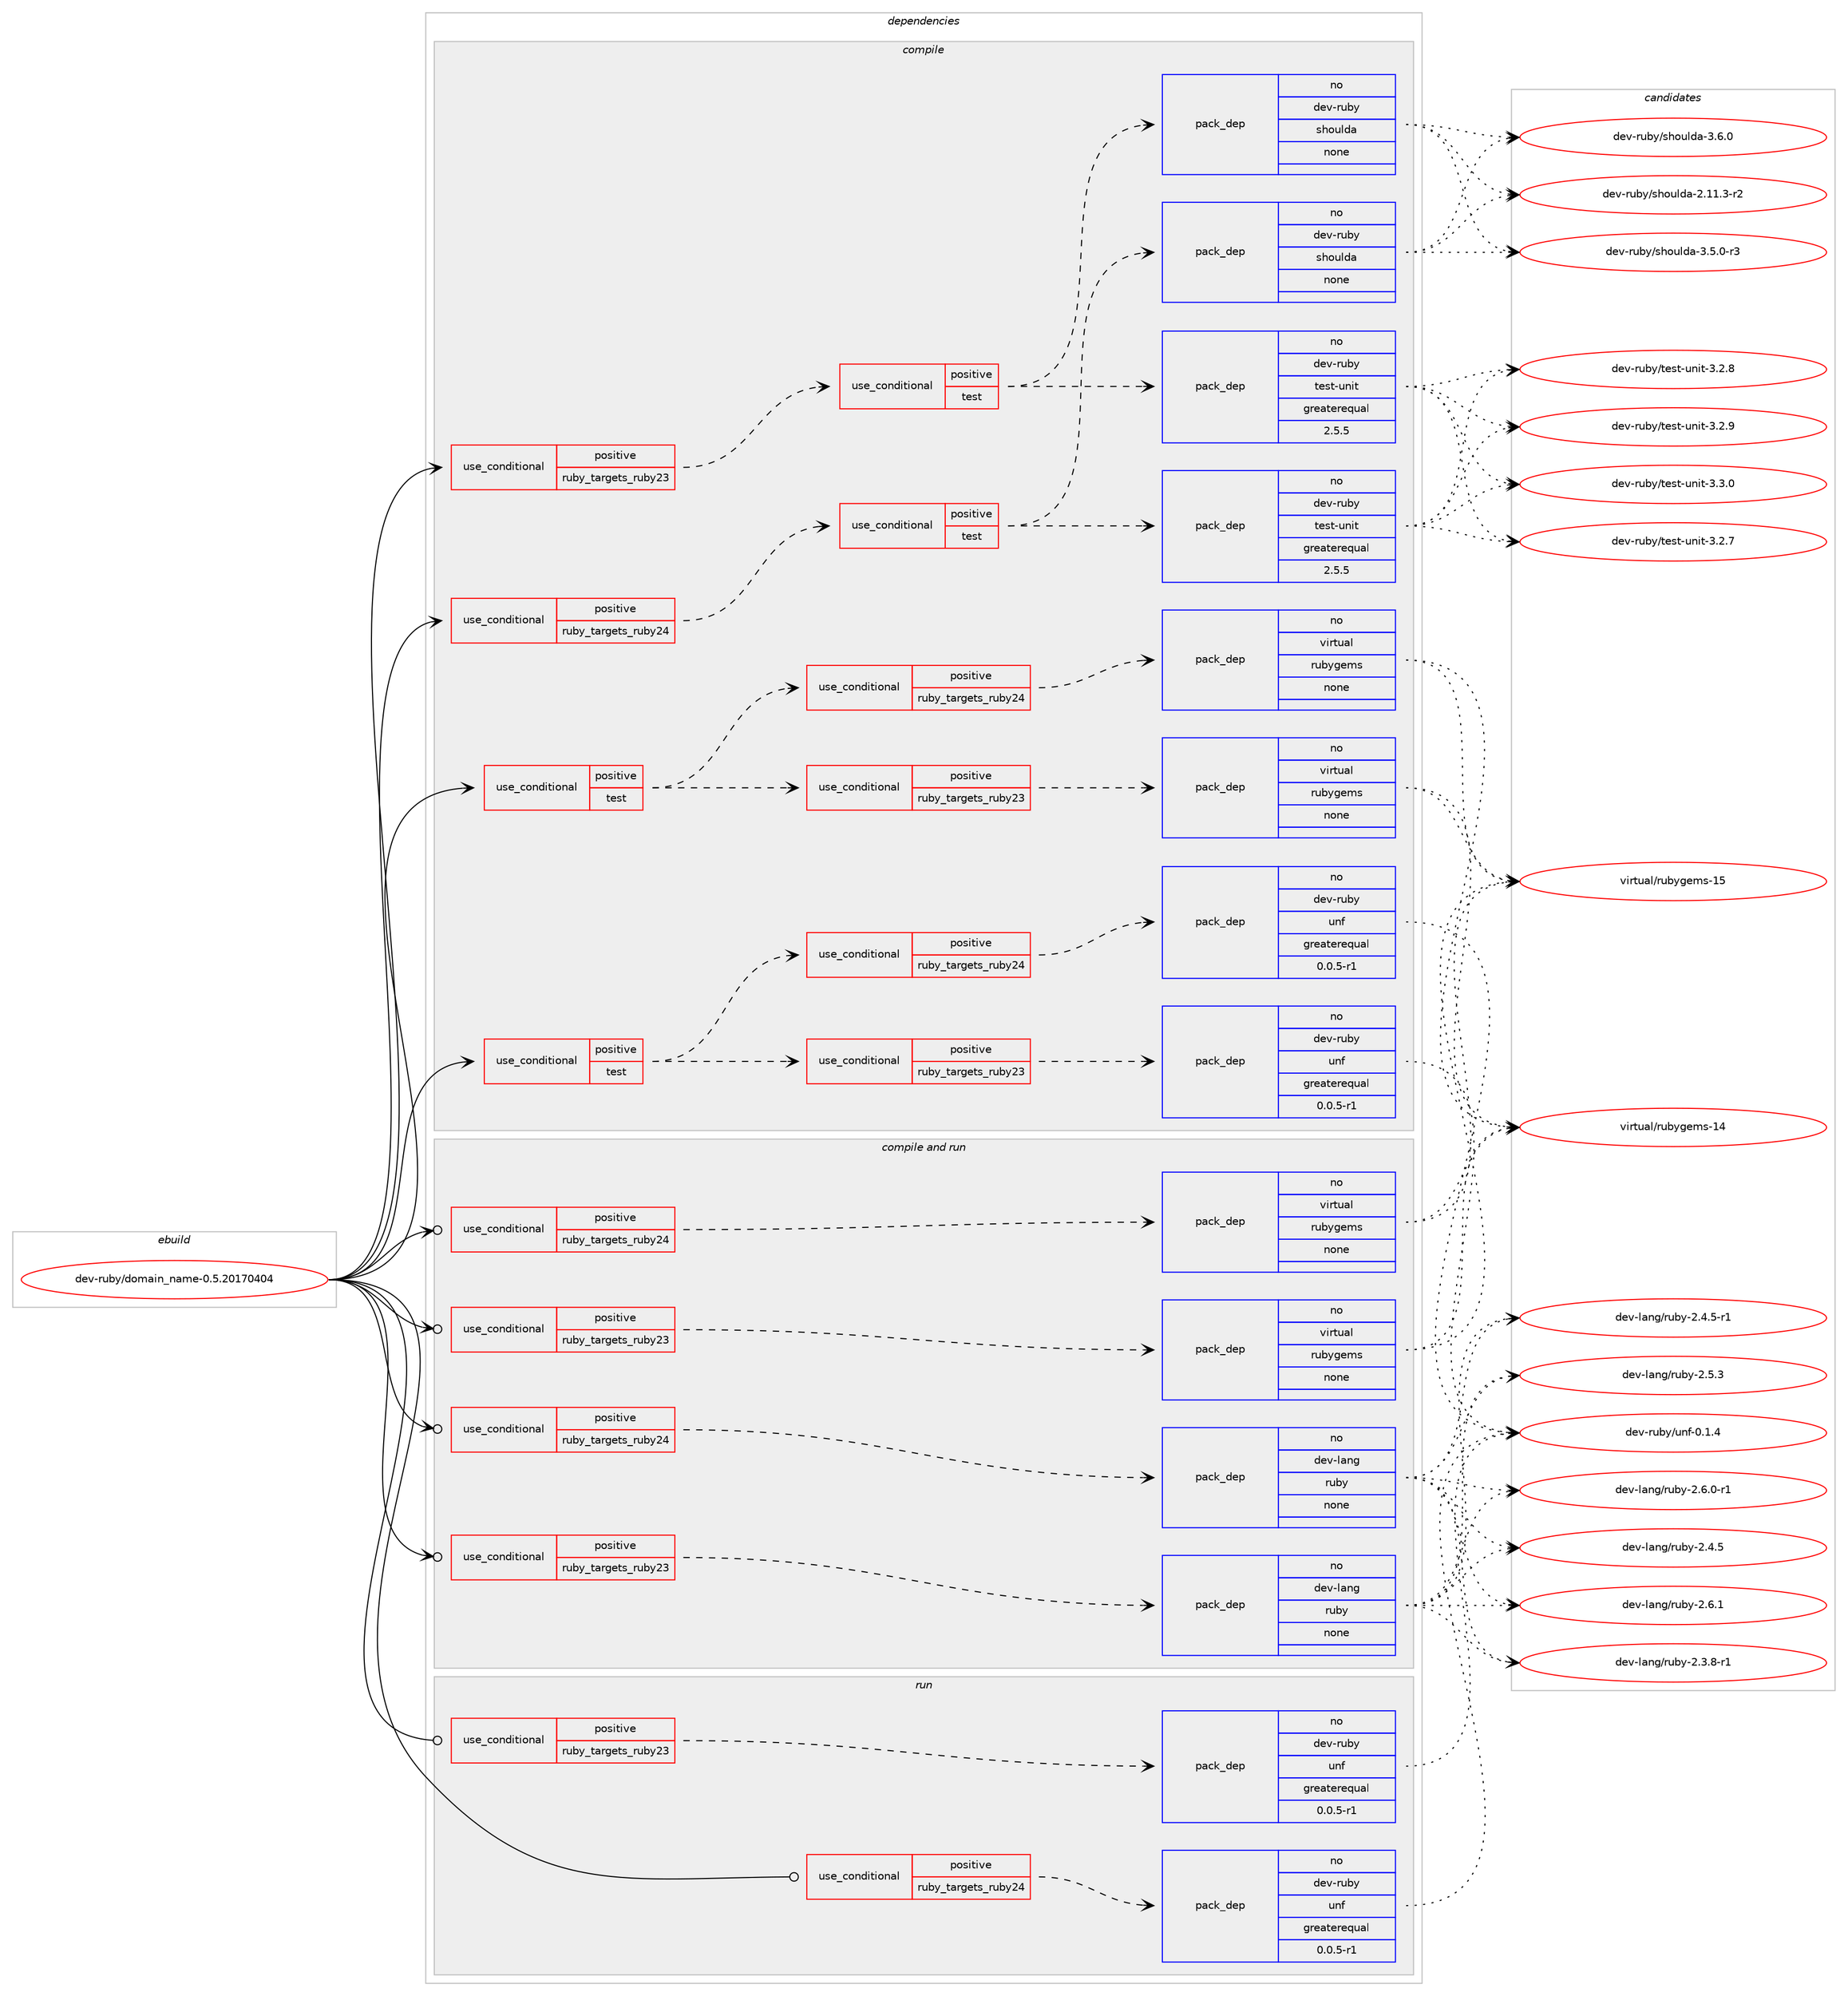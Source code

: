 digraph prolog {

# *************
# Graph options
# *************

newrank=true;
concentrate=true;
compound=true;
graph [rankdir=LR,fontname=Helvetica,fontsize=10,ranksep=1.5];#, ranksep=2.5, nodesep=0.2];
edge  [arrowhead=vee];
node  [fontname=Helvetica,fontsize=10];

# **********
# The ebuild
# **********

subgraph cluster_leftcol {
color=gray;
rank=same;
label=<<i>ebuild</i>>;
id [label="dev-ruby/domain_name-0.5.20170404", color=red, width=4, href="../dev-ruby/domain_name-0.5.20170404.svg"];
}

# ****************
# The dependencies
# ****************

subgraph cluster_midcol {
color=gray;
label=<<i>dependencies</i>>;
subgraph cluster_compile {
fillcolor="#eeeeee";
style=filled;
label=<<i>compile</i>>;
subgraph cond398466 {
dependency1490765 [label=<<TABLE BORDER="0" CELLBORDER="1" CELLSPACING="0" CELLPADDING="4"><TR><TD ROWSPAN="3" CELLPADDING="10">use_conditional</TD></TR><TR><TD>positive</TD></TR><TR><TD>ruby_targets_ruby23</TD></TR></TABLE>>, shape=none, color=red];
subgraph cond398467 {
dependency1490766 [label=<<TABLE BORDER="0" CELLBORDER="1" CELLSPACING="0" CELLPADDING="4"><TR><TD ROWSPAN="3" CELLPADDING="10">use_conditional</TD></TR><TR><TD>positive</TD></TR><TR><TD>test</TD></TR></TABLE>>, shape=none, color=red];
subgraph pack1068855 {
dependency1490767 [label=<<TABLE BORDER="0" CELLBORDER="1" CELLSPACING="0" CELLPADDING="4" WIDTH="220"><TR><TD ROWSPAN="6" CELLPADDING="30">pack_dep</TD></TR><TR><TD WIDTH="110">no</TD></TR><TR><TD>dev-ruby</TD></TR><TR><TD>test-unit</TD></TR><TR><TD>greaterequal</TD></TR><TR><TD>2.5.5</TD></TR></TABLE>>, shape=none, color=blue];
}
dependency1490766:e -> dependency1490767:w [weight=20,style="dashed",arrowhead="vee"];
subgraph pack1068856 {
dependency1490768 [label=<<TABLE BORDER="0" CELLBORDER="1" CELLSPACING="0" CELLPADDING="4" WIDTH="220"><TR><TD ROWSPAN="6" CELLPADDING="30">pack_dep</TD></TR><TR><TD WIDTH="110">no</TD></TR><TR><TD>dev-ruby</TD></TR><TR><TD>shoulda</TD></TR><TR><TD>none</TD></TR><TR><TD></TD></TR></TABLE>>, shape=none, color=blue];
}
dependency1490766:e -> dependency1490768:w [weight=20,style="dashed",arrowhead="vee"];
}
dependency1490765:e -> dependency1490766:w [weight=20,style="dashed",arrowhead="vee"];
}
id:e -> dependency1490765:w [weight=20,style="solid",arrowhead="vee"];
subgraph cond398468 {
dependency1490769 [label=<<TABLE BORDER="0" CELLBORDER="1" CELLSPACING="0" CELLPADDING="4"><TR><TD ROWSPAN="3" CELLPADDING="10">use_conditional</TD></TR><TR><TD>positive</TD></TR><TR><TD>ruby_targets_ruby24</TD></TR></TABLE>>, shape=none, color=red];
subgraph cond398469 {
dependency1490770 [label=<<TABLE BORDER="0" CELLBORDER="1" CELLSPACING="0" CELLPADDING="4"><TR><TD ROWSPAN="3" CELLPADDING="10">use_conditional</TD></TR><TR><TD>positive</TD></TR><TR><TD>test</TD></TR></TABLE>>, shape=none, color=red];
subgraph pack1068857 {
dependency1490771 [label=<<TABLE BORDER="0" CELLBORDER="1" CELLSPACING="0" CELLPADDING="4" WIDTH="220"><TR><TD ROWSPAN="6" CELLPADDING="30">pack_dep</TD></TR><TR><TD WIDTH="110">no</TD></TR><TR><TD>dev-ruby</TD></TR><TR><TD>test-unit</TD></TR><TR><TD>greaterequal</TD></TR><TR><TD>2.5.5</TD></TR></TABLE>>, shape=none, color=blue];
}
dependency1490770:e -> dependency1490771:w [weight=20,style="dashed",arrowhead="vee"];
subgraph pack1068858 {
dependency1490772 [label=<<TABLE BORDER="0" CELLBORDER="1" CELLSPACING="0" CELLPADDING="4" WIDTH="220"><TR><TD ROWSPAN="6" CELLPADDING="30">pack_dep</TD></TR><TR><TD WIDTH="110">no</TD></TR><TR><TD>dev-ruby</TD></TR><TR><TD>shoulda</TD></TR><TR><TD>none</TD></TR><TR><TD></TD></TR></TABLE>>, shape=none, color=blue];
}
dependency1490770:e -> dependency1490772:w [weight=20,style="dashed",arrowhead="vee"];
}
dependency1490769:e -> dependency1490770:w [weight=20,style="dashed",arrowhead="vee"];
}
id:e -> dependency1490769:w [weight=20,style="solid",arrowhead="vee"];
subgraph cond398470 {
dependency1490773 [label=<<TABLE BORDER="0" CELLBORDER="1" CELLSPACING="0" CELLPADDING="4"><TR><TD ROWSPAN="3" CELLPADDING="10">use_conditional</TD></TR><TR><TD>positive</TD></TR><TR><TD>test</TD></TR></TABLE>>, shape=none, color=red];
subgraph cond398471 {
dependency1490774 [label=<<TABLE BORDER="0" CELLBORDER="1" CELLSPACING="0" CELLPADDING="4"><TR><TD ROWSPAN="3" CELLPADDING="10">use_conditional</TD></TR><TR><TD>positive</TD></TR><TR><TD>ruby_targets_ruby23</TD></TR></TABLE>>, shape=none, color=red];
subgraph pack1068859 {
dependency1490775 [label=<<TABLE BORDER="0" CELLBORDER="1" CELLSPACING="0" CELLPADDING="4" WIDTH="220"><TR><TD ROWSPAN="6" CELLPADDING="30">pack_dep</TD></TR><TR><TD WIDTH="110">no</TD></TR><TR><TD>dev-ruby</TD></TR><TR><TD>unf</TD></TR><TR><TD>greaterequal</TD></TR><TR><TD>0.0.5-r1</TD></TR></TABLE>>, shape=none, color=blue];
}
dependency1490774:e -> dependency1490775:w [weight=20,style="dashed",arrowhead="vee"];
}
dependency1490773:e -> dependency1490774:w [weight=20,style="dashed",arrowhead="vee"];
subgraph cond398472 {
dependency1490776 [label=<<TABLE BORDER="0" CELLBORDER="1" CELLSPACING="0" CELLPADDING="4"><TR><TD ROWSPAN="3" CELLPADDING="10">use_conditional</TD></TR><TR><TD>positive</TD></TR><TR><TD>ruby_targets_ruby24</TD></TR></TABLE>>, shape=none, color=red];
subgraph pack1068860 {
dependency1490777 [label=<<TABLE BORDER="0" CELLBORDER="1" CELLSPACING="0" CELLPADDING="4" WIDTH="220"><TR><TD ROWSPAN="6" CELLPADDING="30">pack_dep</TD></TR><TR><TD WIDTH="110">no</TD></TR><TR><TD>dev-ruby</TD></TR><TR><TD>unf</TD></TR><TR><TD>greaterequal</TD></TR><TR><TD>0.0.5-r1</TD></TR></TABLE>>, shape=none, color=blue];
}
dependency1490776:e -> dependency1490777:w [weight=20,style="dashed",arrowhead="vee"];
}
dependency1490773:e -> dependency1490776:w [weight=20,style="dashed",arrowhead="vee"];
}
id:e -> dependency1490773:w [weight=20,style="solid",arrowhead="vee"];
subgraph cond398473 {
dependency1490778 [label=<<TABLE BORDER="0" CELLBORDER="1" CELLSPACING="0" CELLPADDING="4"><TR><TD ROWSPAN="3" CELLPADDING="10">use_conditional</TD></TR><TR><TD>positive</TD></TR><TR><TD>test</TD></TR></TABLE>>, shape=none, color=red];
subgraph cond398474 {
dependency1490779 [label=<<TABLE BORDER="0" CELLBORDER="1" CELLSPACING="0" CELLPADDING="4"><TR><TD ROWSPAN="3" CELLPADDING="10">use_conditional</TD></TR><TR><TD>positive</TD></TR><TR><TD>ruby_targets_ruby23</TD></TR></TABLE>>, shape=none, color=red];
subgraph pack1068861 {
dependency1490780 [label=<<TABLE BORDER="0" CELLBORDER="1" CELLSPACING="0" CELLPADDING="4" WIDTH="220"><TR><TD ROWSPAN="6" CELLPADDING="30">pack_dep</TD></TR><TR><TD WIDTH="110">no</TD></TR><TR><TD>virtual</TD></TR><TR><TD>rubygems</TD></TR><TR><TD>none</TD></TR><TR><TD></TD></TR></TABLE>>, shape=none, color=blue];
}
dependency1490779:e -> dependency1490780:w [weight=20,style="dashed",arrowhead="vee"];
}
dependency1490778:e -> dependency1490779:w [weight=20,style="dashed",arrowhead="vee"];
subgraph cond398475 {
dependency1490781 [label=<<TABLE BORDER="0" CELLBORDER="1" CELLSPACING="0" CELLPADDING="4"><TR><TD ROWSPAN="3" CELLPADDING="10">use_conditional</TD></TR><TR><TD>positive</TD></TR><TR><TD>ruby_targets_ruby24</TD></TR></TABLE>>, shape=none, color=red];
subgraph pack1068862 {
dependency1490782 [label=<<TABLE BORDER="0" CELLBORDER="1" CELLSPACING="0" CELLPADDING="4" WIDTH="220"><TR><TD ROWSPAN="6" CELLPADDING="30">pack_dep</TD></TR><TR><TD WIDTH="110">no</TD></TR><TR><TD>virtual</TD></TR><TR><TD>rubygems</TD></TR><TR><TD>none</TD></TR><TR><TD></TD></TR></TABLE>>, shape=none, color=blue];
}
dependency1490781:e -> dependency1490782:w [weight=20,style="dashed",arrowhead="vee"];
}
dependency1490778:e -> dependency1490781:w [weight=20,style="dashed",arrowhead="vee"];
}
id:e -> dependency1490778:w [weight=20,style="solid",arrowhead="vee"];
}
subgraph cluster_compileandrun {
fillcolor="#eeeeee";
style=filled;
label=<<i>compile and run</i>>;
subgraph cond398476 {
dependency1490783 [label=<<TABLE BORDER="0" CELLBORDER="1" CELLSPACING="0" CELLPADDING="4"><TR><TD ROWSPAN="3" CELLPADDING="10">use_conditional</TD></TR><TR><TD>positive</TD></TR><TR><TD>ruby_targets_ruby23</TD></TR></TABLE>>, shape=none, color=red];
subgraph pack1068863 {
dependency1490784 [label=<<TABLE BORDER="0" CELLBORDER="1" CELLSPACING="0" CELLPADDING="4" WIDTH="220"><TR><TD ROWSPAN="6" CELLPADDING="30">pack_dep</TD></TR><TR><TD WIDTH="110">no</TD></TR><TR><TD>dev-lang</TD></TR><TR><TD>ruby</TD></TR><TR><TD>none</TD></TR><TR><TD></TD></TR></TABLE>>, shape=none, color=blue];
}
dependency1490783:e -> dependency1490784:w [weight=20,style="dashed",arrowhead="vee"];
}
id:e -> dependency1490783:w [weight=20,style="solid",arrowhead="odotvee"];
subgraph cond398477 {
dependency1490785 [label=<<TABLE BORDER="0" CELLBORDER="1" CELLSPACING="0" CELLPADDING="4"><TR><TD ROWSPAN="3" CELLPADDING="10">use_conditional</TD></TR><TR><TD>positive</TD></TR><TR><TD>ruby_targets_ruby23</TD></TR></TABLE>>, shape=none, color=red];
subgraph pack1068864 {
dependency1490786 [label=<<TABLE BORDER="0" CELLBORDER="1" CELLSPACING="0" CELLPADDING="4" WIDTH="220"><TR><TD ROWSPAN="6" CELLPADDING="30">pack_dep</TD></TR><TR><TD WIDTH="110">no</TD></TR><TR><TD>virtual</TD></TR><TR><TD>rubygems</TD></TR><TR><TD>none</TD></TR><TR><TD></TD></TR></TABLE>>, shape=none, color=blue];
}
dependency1490785:e -> dependency1490786:w [weight=20,style="dashed",arrowhead="vee"];
}
id:e -> dependency1490785:w [weight=20,style="solid",arrowhead="odotvee"];
subgraph cond398478 {
dependency1490787 [label=<<TABLE BORDER="0" CELLBORDER="1" CELLSPACING="0" CELLPADDING="4"><TR><TD ROWSPAN="3" CELLPADDING="10">use_conditional</TD></TR><TR><TD>positive</TD></TR><TR><TD>ruby_targets_ruby24</TD></TR></TABLE>>, shape=none, color=red];
subgraph pack1068865 {
dependency1490788 [label=<<TABLE BORDER="0" CELLBORDER="1" CELLSPACING="0" CELLPADDING="4" WIDTH="220"><TR><TD ROWSPAN="6" CELLPADDING="30">pack_dep</TD></TR><TR><TD WIDTH="110">no</TD></TR><TR><TD>dev-lang</TD></TR><TR><TD>ruby</TD></TR><TR><TD>none</TD></TR><TR><TD></TD></TR></TABLE>>, shape=none, color=blue];
}
dependency1490787:e -> dependency1490788:w [weight=20,style="dashed",arrowhead="vee"];
}
id:e -> dependency1490787:w [weight=20,style="solid",arrowhead="odotvee"];
subgraph cond398479 {
dependency1490789 [label=<<TABLE BORDER="0" CELLBORDER="1" CELLSPACING="0" CELLPADDING="4"><TR><TD ROWSPAN="3" CELLPADDING="10">use_conditional</TD></TR><TR><TD>positive</TD></TR><TR><TD>ruby_targets_ruby24</TD></TR></TABLE>>, shape=none, color=red];
subgraph pack1068866 {
dependency1490790 [label=<<TABLE BORDER="0" CELLBORDER="1" CELLSPACING="0" CELLPADDING="4" WIDTH="220"><TR><TD ROWSPAN="6" CELLPADDING="30">pack_dep</TD></TR><TR><TD WIDTH="110">no</TD></TR><TR><TD>virtual</TD></TR><TR><TD>rubygems</TD></TR><TR><TD>none</TD></TR><TR><TD></TD></TR></TABLE>>, shape=none, color=blue];
}
dependency1490789:e -> dependency1490790:w [weight=20,style="dashed",arrowhead="vee"];
}
id:e -> dependency1490789:w [weight=20,style="solid",arrowhead="odotvee"];
}
subgraph cluster_run {
fillcolor="#eeeeee";
style=filled;
label=<<i>run</i>>;
subgraph cond398480 {
dependency1490791 [label=<<TABLE BORDER="0" CELLBORDER="1" CELLSPACING="0" CELLPADDING="4"><TR><TD ROWSPAN="3" CELLPADDING="10">use_conditional</TD></TR><TR><TD>positive</TD></TR><TR><TD>ruby_targets_ruby23</TD></TR></TABLE>>, shape=none, color=red];
subgraph pack1068867 {
dependency1490792 [label=<<TABLE BORDER="0" CELLBORDER="1" CELLSPACING="0" CELLPADDING="4" WIDTH="220"><TR><TD ROWSPAN="6" CELLPADDING="30">pack_dep</TD></TR><TR><TD WIDTH="110">no</TD></TR><TR><TD>dev-ruby</TD></TR><TR><TD>unf</TD></TR><TR><TD>greaterequal</TD></TR><TR><TD>0.0.5-r1</TD></TR></TABLE>>, shape=none, color=blue];
}
dependency1490791:e -> dependency1490792:w [weight=20,style="dashed",arrowhead="vee"];
}
id:e -> dependency1490791:w [weight=20,style="solid",arrowhead="odot"];
subgraph cond398481 {
dependency1490793 [label=<<TABLE BORDER="0" CELLBORDER="1" CELLSPACING="0" CELLPADDING="4"><TR><TD ROWSPAN="3" CELLPADDING="10">use_conditional</TD></TR><TR><TD>positive</TD></TR><TR><TD>ruby_targets_ruby24</TD></TR></TABLE>>, shape=none, color=red];
subgraph pack1068868 {
dependency1490794 [label=<<TABLE BORDER="0" CELLBORDER="1" CELLSPACING="0" CELLPADDING="4" WIDTH="220"><TR><TD ROWSPAN="6" CELLPADDING="30">pack_dep</TD></TR><TR><TD WIDTH="110">no</TD></TR><TR><TD>dev-ruby</TD></TR><TR><TD>unf</TD></TR><TR><TD>greaterequal</TD></TR><TR><TD>0.0.5-r1</TD></TR></TABLE>>, shape=none, color=blue];
}
dependency1490793:e -> dependency1490794:w [weight=20,style="dashed",arrowhead="vee"];
}
id:e -> dependency1490793:w [weight=20,style="solid",arrowhead="odot"];
}
}

# **************
# The candidates
# **************

subgraph cluster_choices {
rank=same;
color=gray;
label=<<i>candidates</i>>;

subgraph choice1068855 {
color=black;
nodesep=1;
choice10010111845114117981214711610111511645117110105116455146504655 [label="dev-ruby/test-unit-3.2.7", color=red, width=4,href="../dev-ruby/test-unit-3.2.7.svg"];
choice10010111845114117981214711610111511645117110105116455146504656 [label="dev-ruby/test-unit-3.2.8", color=red, width=4,href="../dev-ruby/test-unit-3.2.8.svg"];
choice10010111845114117981214711610111511645117110105116455146504657 [label="dev-ruby/test-unit-3.2.9", color=red, width=4,href="../dev-ruby/test-unit-3.2.9.svg"];
choice10010111845114117981214711610111511645117110105116455146514648 [label="dev-ruby/test-unit-3.3.0", color=red, width=4,href="../dev-ruby/test-unit-3.3.0.svg"];
dependency1490767:e -> choice10010111845114117981214711610111511645117110105116455146504655:w [style=dotted,weight="100"];
dependency1490767:e -> choice10010111845114117981214711610111511645117110105116455146504656:w [style=dotted,weight="100"];
dependency1490767:e -> choice10010111845114117981214711610111511645117110105116455146504657:w [style=dotted,weight="100"];
dependency1490767:e -> choice10010111845114117981214711610111511645117110105116455146514648:w [style=dotted,weight="100"];
}
subgraph choice1068856 {
color=black;
nodesep=1;
choice10010111845114117981214711510411111710810097455046494946514511450 [label="dev-ruby/shoulda-2.11.3-r2", color=red, width=4,href="../dev-ruby/shoulda-2.11.3-r2.svg"];
choice100101118451141179812147115104111117108100974551465346484511451 [label="dev-ruby/shoulda-3.5.0-r3", color=red, width=4,href="../dev-ruby/shoulda-3.5.0-r3.svg"];
choice10010111845114117981214711510411111710810097455146544648 [label="dev-ruby/shoulda-3.6.0", color=red, width=4,href="../dev-ruby/shoulda-3.6.0.svg"];
dependency1490768:e -> choice10010111845114117981214711510411111710810097455046494946514511450:w [style=dotted,weight="100"];
dependency1490768:e -> choice100101118451141179812147115104111117108100974551465346484511451:w [style=dotted,weight="100"];
dependency1490768:e -> choice10010111845114117981214711510411111710810097455146544648:w [style=dotted,weight="100"];
}
subgraph choice1068857 {
color=black;
nodesep=1;
choice10010111845114117981214711610111511645117110105116455146504655 [label="dev-ruby/test-unit-3.2.7", color=red, width=4,href="../dev-ruby/test-unit-3.2.7.svg"];
choice10010111845114117981214711610111511645117110105116455146504656 [label="dev-ruby/test-unit-3.2.8", color=red, width=4,href="../dev-ruby/test-unit-3.2.8.svg"];
choice10010111845114117981214711610111511645117110105116455146504657 [label="dev-ruby/test-unit-3.2.9", color=red, width=4,href="../dev-ruby/test-unit-3.2.9.svg"];
choice10010111845114117981214711610111511645117110105116455146514648 [label="dev-ruby/test-unit-3.3.0", color=red, width=4,href="../dev-ruby/test-unit-3.3.0.svg"];
dependency1490771:e -> choice10010111845114117981214711610111511645117110105116455146504655:w [style=dotted,weight="100"];
dependency1490771:e -> choice10010111845114117981214711610111511645117110105116455146504656:w [style=dotted,weight="100"];
dependency1490771:e -> choice10010111845114117981214711610111511645117110105116455146504657:w [style=dotted,weight="100"];
dependency1490771:e -> choice10010111845114117981214711610111511645117110105116455146514648:w [style=dotted,weight="100"];
}
subgraph choice1068858 {
color=black;
nodesep=1;
choice10010111845114117981214711510411111710810097455046494946514511450 [label="dev-ruby/shoulda-2.11.3-r2", color=red, width=4,href="../dev-ruby/shoulda-2.11.3-r2.svg"];
choice100101118451141179812147115104111117108100974551465346484511451 [label="dev-ruby/shoulda-3.5.0-r3", color=red, width=4,href="../dev-ruby/shoulda-3.5.0-r3.svg"];
choice10010111845114117981214711510411111710810097455146544648 [label="dev-ruby/shoulda-3.6.0", color=red, width=4,href="../dev-ruby/shoulda-3.6.0.svg"];
dependency1490772:e -> choice10010111845114117981214711510411111710810097455046494946514511450:w [style=dotted,weight="100"];
dependency1490772:e -> choice100101118451141179812147115104111117108100974551465346484511451:w [style=dotted,weight="100"];
dependency1490772:e -> choice10010111845114117981214711510411111710810097455146544648:w [style=dotted,weight="100"];
}
subgraph choice1068859 {
color=black;
nodesep=1;
choice100101118451141179812147117110102454846494652 [label="dev-ruby/unf-0.1.4", color=red, width=4,href="../dev-ruby/unf-0.1.4.svg"];
dependency1490775:e -> choice100101118451141179812147117110102454846494652:w [style=dotted,weight="100"];
}
subgraph choice1068860 {
color=black;
nodesep=1;
choice100101118451141179812147117110102454846494652 [label="dev-ruby/unf-0.1.4", color=red, width=4,href="../dev-ruby/unf-0.1.4.svg"];
dependency1490777:e -> choice100101118451141179812147117110102454846494652:w [style=dotted,weight="100"];
}
subgraph choice1068861 {
color=black;
nodesep=1;
choice118105114116117971084711411798121103101109115454952 [label="virtual/rubygems-14", color=red, width=4,href="../virtual/rubygems-14.svg"];
choice118105114116117971084711411798121103101109115454953 [label="virtual/rubygems-15", color=red, width=4,href="../virtual/rubygems-15.svg"];
dependency1490780:e -> choice118105114116117971084711411798121103101109115454952:w [style=dotted,weight="100"];
dependency1490780:e -> choice118105114116117971084711411798121103101109115454953:w [style=dotted,weight="100"];
}
subgraph choice1068862 {
color=black;
nodesep=1;
choice118105114116117971084711411798121103101109115454952 [label="virtual/rubygems-14", color=red, width=4,href="../virtual/rubygems-14.svg"];
choice118105114116117971084711411798121103101109115454953 [label="virtual/rubygems-15", color=red, width=4,href="../virtual/rubygems-15.svg"];
dependency1490782:e -> choice118105114116117971084711411798121103101109115454952:w [style=dotted,weight="100"];
dependency1490782:e -> choice118105114116117971084711411798121103101109115454953:w [style=dotted,weight="100"];
}
subgraph choice1068863 {
color=black;
nodesep=1;
choice100101118451089711010347114117981214550465146564511449 [label="dev-lang/ruby-2.3.8-r1", color=red, width=4,href="../dev-lang/ruby-2.3.8-r1.svg"];
choice10010111845108971101034711411798121455046524653 [label="dev-lang/ruby-2.4.5", color=red, width=4,href="../dev-lang/ruby-2.4.5.svg"];
choice100101118451089711010347114117981214550465246534511449 [label="dev-lang/ruby-2.4.5-r1", color=red, width=4,href="../dev-lang/ruby-2.4.5-r1.svg"];
choice10010111845108971101034711411798121455046534651 [label="dev-lang/ruby-2.5.3", color=red, width=4,href="../dev-lang/ruby-2.5.3.svg"];
choice100101118451089711010347114117981214550465446484511449 [label="dev-lang/ruby-2.6.0-r1", color=red, width=4,href="../dev-lang/ruby-2.6.0-r1.svg"];
choice10010111845108971101034711411798121455046544649 [label="dev-lang/ruby-2.6.1", color=red, width=4,href="../dev-lang/ruby-2.6.1.svg"];
dependency1490784:e -> choice100101118451089711010347114117981214550465146564511449:w [style=dotted,weight="100"];
dependency1490784:e -> choice10010111845108971101034711411798121455046524653:w [style=dotted,weight="100"];
dependency1490784:e -> choice100101118451089711010347114117981214550465246534511449:w [style=dotted,weight="100"];
dependency1490784:e -> choice10010111845108971101034711411798121455046534651:w [style=dotted,weight="100"];
dependency1490784:e -> choice100101118451089711010347114117981214550465446484511449:w [style=dotted,weight="100"];
dependency1490784:e -> choice10010111845108971101034711411798121455046544649:w [style=dotted,weight="100"];
}
subgraph choice1068864 {
color=black;
nodesep=1;
choice118105114116117971084711411798121103101109115454952 [label="virtual/rubygems-14", color=red, width=4,href="../virtual/rubygems-14.svg"];
choice118105114116117971084711411798121103101109115454953 [label="virtual/rubygems-15", color=red, width=4,href="../virtual/rubygems-15.svg"];
dependency1490786:e -> choice118105114116117971084711411798121103101109115454952:w [style=dotted,weight="100"];
dependency1490786:e -> choice118105114116117971084711411798121103101109115454953:w [style=dotted,weight="100"];
}
subgraph choice1068865 {
color=black;
nodesep=1;
choice100101118451089711010347114117981214550465146564511449 [label="dev-lang/ruby-2.3.8-r1", color=red, width=4,href="../dev-lang/ruby-2.3.8-r1.svg"];
choice10010111845108971101034711411798121455046524653 [label="dev-lang/ruby-2.4.5", color=red, width=4,href="../dev-lang/ruby-2.4.5.svg"];
choice100101118451089711010347114117981214550465246534511449 [label="dev-lang/ruby-2.4.5-r1", color=red, width=4,href="../dev-lang/ruby-2.4.5-r1.svg"];
choice10010111845108971101034711411798121455046534651 [label="dev-lang/ruby-2.5.3", color=red, width=4,href="../dev-lang/ruby-2.5.3.svg"];
choice100101118451089711010347114117981214550465446484511449 [label="dev-lang/ruby-2.6.0-r1", color=red, width=4,href="../dev-lang/ruby-2.6.0-r1.svg"];
choice10010111845108971101034711411798121455046544649 [label="dev-lang/ruby-2.6.1", color=red, width=4,href="../dev-lang/ruby-2.6.1.svg"];
dependency1490788:e -> choice100101118451089711010347114117981214550465146564511449:w [style=dotted,weight="100"];
dependency1490788:e -> choice10010111845108971101034711411798121455046524653:w [style=dotted,weight="100"];
dependency1490788:e -> choice100101118451089711010347114117981214550465246534511449:w [style=dotted,weight="100"];
dependency1490788:e -> choice10010111845108971101034711411798121455046534651:w [style=dotted,weight="100"];
dependency1490788:e -> choice100101118451089711010347114117981214550465446484511449:w [style=dotted,weight="100"];
dependency1490788:e -> choice10010111845108971101034711411798121455046544649:w [style=dotted,weight="100"];
}
subgraph choice1068866 {
color=black;
nodesep=1;
choice118105114116117971084711411798121103101109115454952 [label="virtual/rubygems-14", color=red, width=4,href="../virtual/rubygems-14.svg"];
choice118105114116117971084711411798121103101109115454953 [label="virtual/rubygems-15", color=red, width=4,href="../virtual/rubygems-15.svg"];
dependency1490790:e -> choice118105114116117971084711411798121103101109115454952:w [style=dotted,weight="100"];
dependency1490790:e -> choice118105114116117971084711411798121103101109115454953:w [style=dotted,weight="100"];
}
subgraph choice1068867 {
color=black;
nodesep=1;
choice100101118451141179812147117110102454846494652 [label="dev-ruby/unf-0.1.4", color=red, width=4,href="../dev-ruby/unf-0.1.4.svg"];
dependency1490792:e -> choice100101118451141179812147117110102454846494652:w [style=dotted,weight="100"];
}
subgraph choice1068868 {
color=black;
nodesep=1;
choice100101118451141179812147117110102454846494652 [label="dev-ruby/unf-0.1.4", color=red, width=4,href="../dev-ruby/unf-0.1.4.svg"];
dependency1490794:e -> choice100101118451141179812147117110102454846494652:w [style=dotted,weight="100"];
}
}

}
